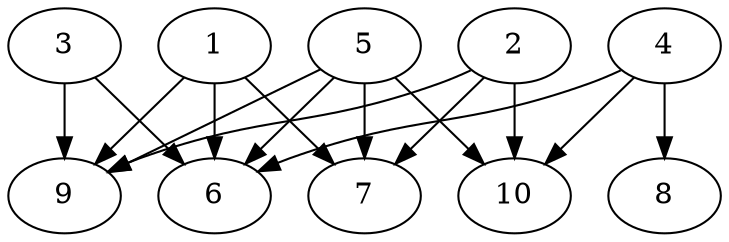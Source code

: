// DAG automatically generated by daggen at Tue Jul 18 11:30:58 2017
// ./daggen --dot -n 10 --fat 0.8 --regular 0.8 --density 0.8 --jump 2 
digraph G {
  1 [size="231928233984", alpha="0.16"]
  1 -> 6 [size ="301989888"]
  1 -> 7 [size ="301989888"]
  1 -> 9 [size ="301989888"]
  2 [size="10494078661", alpha="0.11"]
  2 -> 7 [size ="301989888"]
  2 -> 9 [size ="301989888"]
  2 -> 10 [size ="301989888"]
  3 [size="454822826529", alpha="0.12"]
  3 -> 6 [size ="411041792"]
  3 -> 9 [size ="411041792"]
  4 [size="6856702744", alpha="0.20"]
  4 -> 6 [size ="679477248"]
  4 -> 8 [size ="679477248"]
  4 -> 10 [size ="679477248"]
  5 [size="368293445632", alpha="0.00"]
  5 -> 6 [size ="411041792"]
  5 -> 7 [size ="411041792"]
  5 -> 9 [size ="411041792"]
  5 -> 10 [size ="411041792"]
  6 [size="12754238685", alpha="0.12"]
  7 [size="8589934592", alpha="0.10"]
  8 [size="587171544215", alpha="0.03"]
  9 [size="1377530505", alpha="0.14"]
  10 [size="368293445632", alpha="0.05"]
}
